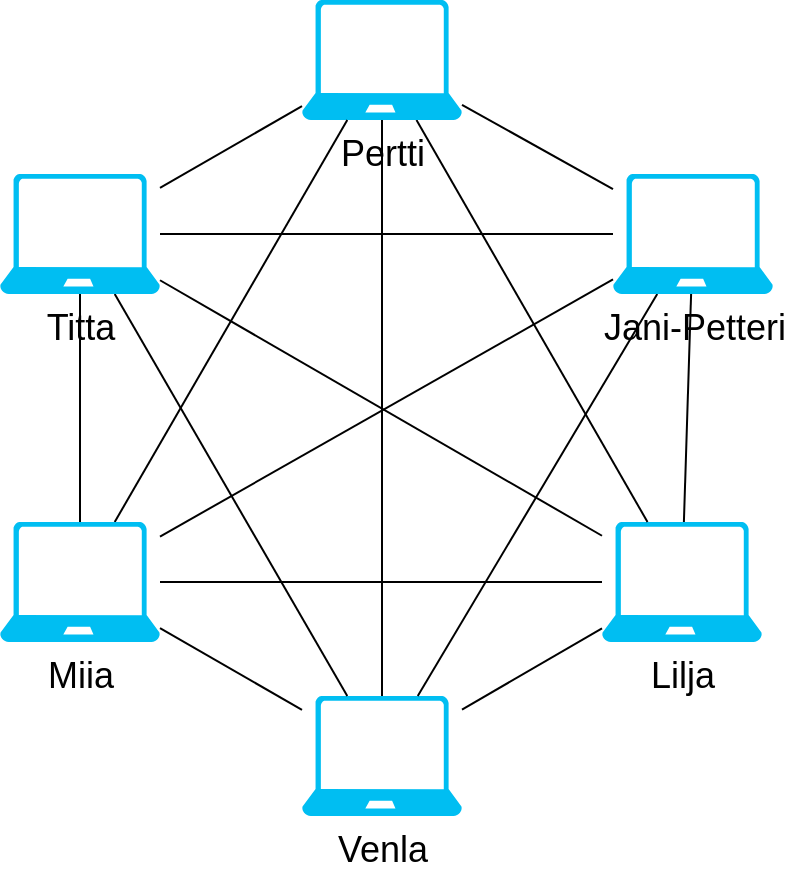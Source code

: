 <mxfile version="14.1.8" type="device"><diagram name="Page-1" id="55a83fd1-7818-8e21-69c5-c3457e3827bb"><mxGraphModel dx="1106" dy="900" grid="1" gridSize="10" guides="1" tooltips="1" connect="1" arrows="1" fold="1" page="1" pageScale="1" pageWidth="1100" pageHeight="850" background="#ffffff" math="0" shadow="0"><root><mxCell id="0"/><mxCell id="1" parent="0"/><mxCell id="1oSwpaJZm8xopGaJr9vc-3" style="edgeStyle=orthogonalEdgeStyle;rounded=0;orthogonalLoop=1;jettySize=auto;html=1;endArrow=none;endFill=0;noEdgeStyle=1;" edge="1" parent="1" source="1oSwpaJZm8xopGaJr9vc-1" target="1oSwpaJZm8xopGaJr9vc-2"><mxGeometry relative="1" as="geometry"/></mxCell><mxCell id="1oSwpaJZm8xopGaJr9vc-1" value="&lt;font style=&quot;font-size: 18px&quot;&gt;Venla&lt;/font&gt;" style="verticalLabelPosition=bottom;html=1;verticalAlign=top;align=center;strokeColor=none;fillColor=#00BEF2;shape=mxgraph.azure.laptop;pointerEvents=1;" vertex="1" parent="1"><mxGeometry x="321" y="418" width="80" height="60" as="geometry"/></mxCell><mxCell id="1oSwpaJZm8xopGaJr9vc-2" value="&lt;font style=&quot;font-size: 18px&quot;&gt;Lilja&lt;/font&gt;" style="verticalLabelPosition=bottom;html=1;verticalAlign=top;align=center;strokeColor=none;fillColor=#00BEF2;shape=mxgraph.azure.laptop;pointerEvents=1;" vertex="1" parent="1"><mxGeometry x="471" y="331" width="80" height="60" as="geometry"/></mxCell><mxCell id="1oSwpaJZm8xopGaJr9vc-5" style="rounded=0;orthogonalLoop=1;jettySize=auto;html=1;endArrow=none;endFill=0;noEdgeStyle=1;" edge="1" parent="1" source="1oSwpaJZm8xopGaJr9vc-4" target="1oSwpaJZm8xopGaJr9vc-1"><mxGeometry relative="1" as="geometry"/></mxCell><mxCell id="1oSwpaJZm8xopGaJr9vc-6" style="edgeStyle=none;rounded=0;orthogonalLoop=1;jettySize=auto;html=1;endArrow=none;endFill=0;noEdgeStyle=1;" edge="1" parent="1" source="1oSwpaJZm8xopGaJr9vc-4" target="1oSwpaJZm8xopGaJr9vc-2"><mxGeometry relative="1" as="geometry"/></mxCell><mxCell id="1oSwpaJZm8xopGaJr9vc-4" value="&lt;font style=&quot;font-size: 18px&quot;&gt;Jani-Petteri&lt;/font&gt;" style="verticalLabelPosition=bottom;html=1;verticalAlign=top;align=center;strokeColor=none;fillColor=#00BEF2;shape=mxgraph.azure.laptop;pointerEvents=1;" vertex="1" parent="1"><mxGeometry x="476.5" y="157" width="80" height="60" as="geometry"/></mxCell><mxCell id="1oSwpaJZm8xopGaJr9vc-8" style="edgeStyle=none;rounded=0;orthogonalLoop=1;jettySize=auto;html=1;endArrow=none;endFill=0;noEdgeStyle=1;" edge="1" parent="1" source="1oSwpaJZm8xopGaJr9vc-7" target="1oSwpaJZm8xopGaJr9vc-4"><mxGeometry relative="1" as="geometry"/></mxCell><mxCell id="1oSwpaJZm8xopGaJr9vc-9" style="edgeStyle=none;rounded=0;orthogonalLoop=1;jettySize=auto;html=1;endArrow=none;endFill=0;noEdgeStyle=1;" edge="1" parent="1" source="1oSwpaJZm8xopGaJr9vc-7" target="1oSwpaJZm8xopGaJr9vc-1"><mxGeometry relative="1" as="geometry"/></mxCell><mxCell id="1oSwpaJZm8xopGaJr9vc-10" style="edgeStyle=none;rounded=0;orthogonalLoop=1;jettySize=auto;html=1;endArrow=none;endFill=0;noEdgeStyle=1;" edge="1" parent="1" source="1oSwpaJZm8xopGaJr9vc-7" target="1oSwpaJZm8xopGaJr9vc-2"><mxGeometry relative="1" as="geometry"/></mxCell><mxCell id="1oSwpaJZm8xopGaJr9vc-7" value="&lt;font style=&quot;font-size: 18px&quot;&gt;Pertti&lt;/font&gt;" style="verticalLabelPosition=bottom;html=1;verticalAlign=top;align=center;strokeColor=none;fillColor=#00BEF2;shape=mxgraph.azure.laptop;pointerEvents=1;" vertex="1" parent="1"><mxGeometry x="321" y="70" width="80" height="60" as="geometry"/></mxCell><mxCell id="1oSwpaJZm8xopGaJr9vc-12" style="edgeStyle=none;rounded=0;orthogonalLoop=1;jettySize=auto;html=1;endArrow=none;endFill=0;noEdgeStyle=1;" edge="1" parent="1" source="1oSwpaJZm8xopGaJr9vc-11" target="1oSwpaJZm8xopGaJr9vc-4"><mxGeometry relative="1" as="geometry"/></mxCell><mxCell id="1oSwpaJZm8xopGaJr9vc-13" style="edgeStyle=none;rounded=0;orthogonalLoop=1;jettySize=auto;html=1;endArrow=none;endFill=0;noEdgeStyle=1;" edge="1" parent="1" source="1oSwpaJZm8xopGaJr9vc-11" target="1oSwpaJZm8xopGaJr9vc-7"><mxGeometry relative="1" as="geometry"/></mxCell><mxCell id="1oSwpaJZm8xopGaJr9vc-14" style="edgeStyle=none;rounded=0;orthogonalLoop=1;jettySize=auto;html=1;endArrow=none;endFill=0;noEdgeStyle=1;" edge="1" parent="1" source="1oSwpaJZm8xopGaJr9vc-11" target="1oSwpaJZm8xopGaJr9vc-1"><mxGeometry relative="1" as="geometry"/></mxCell><mxCell id="1oSwpaJZm8xopGaJr9vc-15" style="edgeStyle=none;rounded=0;orthogonalLoop=1;jettySize=auto;html=1;endArrow=none;endFill=0;noEdgeStyle=1;" edge="1" parent="1" source="1oSwpaJZm8xopGaJr9vc-11" target="1oSwpaJZm8xopGaJr9vc-2"><mxGeometry relative="1" as="geometry"/></mxCell><mxCell id="1oSwpaJZm8xopGaJr9vc-11" value="&lt;font style=&quot;font-size: 18px&quot;&gt;Titta&lt;/font&gt;" style="verticalLabelPosition=bottom;html=1;verticalAlign=top;align=center;strokeColor=none;fillColor=#00BEF2;shape=mxgraph.azure.laptop;pointerEvents=1;" vertex="1" parent="1"><mxGeometry x="170" y="157" width="80" height="60" as="geometry"/></mxCell><mxCell id="1oSwpaJZm8xopGaJr9vc-17" style="edgeStyle=none;rounded=0;orthogonalLoop=1;jettySize=auto;html=1;endArrow=none;endFill=0;noEdgeStyle=1;" edge="1" parent="1" source="1oSwpaJZm8xopGaJr9vc-16" target="1oSwpaJZm8xopGaJr9vc-11"><mxGeometry relative="1" as="geometry"/></mxCell><mxCell id="1oSwpaJZm8xopGaJr9vc-18" style="edgeStyle=none;rounded=0;orthogonalLoop=1;jettySize=auto;html=1;endArrow=none;endFill=0;noEdgeStyle=1;" edge="1" parent="1" source="1oSwpaJZm8xopGaJr9vc-16" target="1oSwpaJZm8xopGaJr9vc-7"><mxGeometry relative="1" as="geometry"/></mxCell><mxCell id="1oSwpaJZm8xopGaJr9vc-19" style="edgeStyle=none;rounded=0;orthogonalLoop=1;jettySize=auto;html=1;endArrow=none;endFill=0;noEdgeStyle=1;" edge="1" parent="1" source="1oSwpaJZm8xopGaJr9vc-16" target="1oSwpaJZm8xopGaJr9vc-4"><mxGeometry relative="1" as="geometry"/></mxCell><mxCell id="1oSwpaJZm8xopGaJr9vc-20" style="edgeStyle=none;rounded=0;orthogonalLoop=1;jettySize=auto;html=1;endArrow=none;endFill=0;noEdgeStyle=1;" edge="1" parent="1" source="1oSwpaJZm8xopGaJr9vc-16" target="1oSwpaJZm8xopGaJr9vc-2"><mxGeometry relative="1" as="geometry"/></mxCell><mxCell id="1oSwpaJZm8xopGaJr9vc-21" style="edgeStyle=none;rounded=0;orthogonalLoop=1;jettySize=auto;html=1;endArrow=none;endFill=0;noEdgeStyle=1;" edge="1" parent="1" source="1oSwpaJZm8xopGaJr9vc-16" target="1oSwpaJZm8xopGaJr9vc-1"><mxGeometry relative="1" as="geometry"/></mxCell><mxCell id="1oSwpaJZm8xopGaJr9vc-16" value="&lt;font style=&quot;font-size: 18px&quot;&gt;Miia&lt;/font&gt;" style="verticalLabelPosition=bottom;html=1;verticalAlign=top;align=center;strokeColor=none;fillColor=#00BEF2;shape=mxgraph.azure.laptop;pointerEvents=1;" vertex="1" parent="1"><mxGeometry x="170" y="331" width="80" height="60" as="geometry"/></mxCell></root></mxGraphModel></diagram></mxfile>